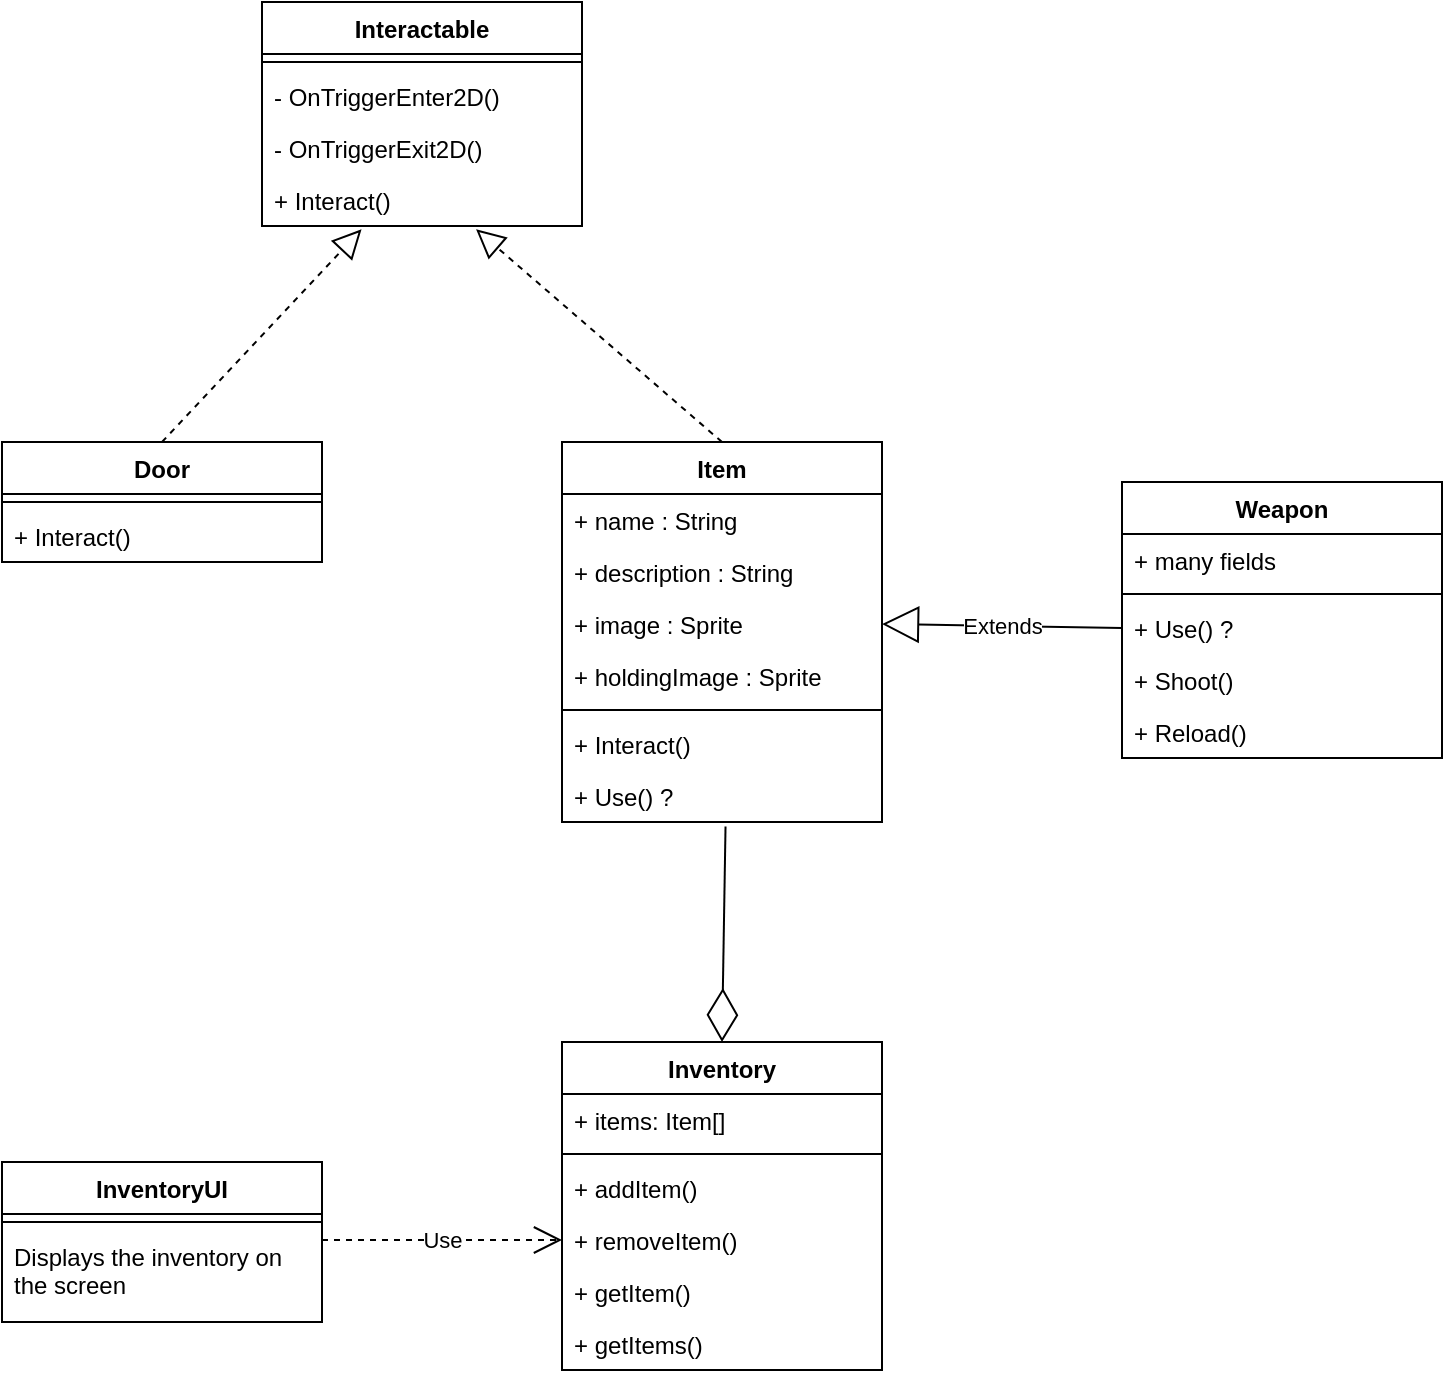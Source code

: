 <mxfile version="13.6.5" type="device"><diagram id="gAeRb_ewZ4RvLmGQ8AZb" name="Page-1"><mxGraphModel dx="1422" dy="796" grid="1" gridSize="10" guides="1" tooltips="1" connect="1" arrows="1" fold="1" page="1" pageScale="1" pageWidth="850" pageHeight="1100" math="0" shadow="0"><root><mxCell id="0"/><mxCell id="1" parent="0"/><mxCell id="LfpucmNqOlHlMS8oKleZ-31" value="" style="endArrow=block;dashed=1;endFill=0;endSize=12;html=1;entryX=0.669;entryY=1.064;entryDx=0;entryDy=0;exitX=0.5;exitY=0;exitDx=0;exitDy=0;entryPerimeter=0;" edge="1" parent="1" source="LfpucmNqOlHlMS8oKleZ-15" target="LfpucmNqOlHlMS8oKleZ-6"><mxGeometry width="160" relative="1" as="geometry"><mxPoint x="290" y="280" as="sourcePoint"/><mxPoint x="390" y="250" as="targetPoint"/></mxGeometry></mxCell><mxCell id="LfpucmNqOlHlMS8oKleZ-32" value="" style="endArrow=block;dashed=1;endFill=0;endSize=12;html=1;exitX=0.5;exitY=0;exitDx=0;exitDy=0;entryX=0.311;entryY=1.064;entryDx=0;entryDy=0;entryPerimeter=0;" edge="1" parent="1" source="LfpucmNqOlHlMS8oKleZ-7" target="LfpucmNqOlHlMS8oKleZ-6"><mxGeometry width="160" relative="1" as="geometry"><mxPoint x="100" y="220" as="sourcePoint"/><mxPoint x="190" y="194" as="targetPoint"/></mxGeometry></mxCell><mxCell id="LfpucmNqOlHlMS8oKleZ-7" value="Door" style="swimlane;fontStyle=1;align=center;verticalAlign=top;childLayout=stackLayout;horizontal=1;startSize=26;horizontalStack=0;resizeParent=1;resizeParentMax=0;resizeLast=0;collapsible=1;marginBottom=0;" vertex="1" parent="1"><mxGeometry x="110" y="280" width="160" height="60" as="geometry"/></mxCell><mxCell id="LfpucmNqOlHlMS8oKleZ-9" value="" style="line;strokeWidth=1;fillColor=none;align=left;verticalAlign=middle;spacingTop=-1;spacingLeft=3;spacingRight=3;rotatable=0;labelPosition=right;points=[];portConstraint=eastwest;" vertex="1" parent="LfpucmNqOlHlMS8oKleZ-7"><mxGeometry y="26" width="160" height="8" as="geometry"/></mxCell><mxCell id="LfpucmNqOlHlMS8oKleZ-10" value="+ Interact()" style="text;strokeColor=none;fillColor=none;align=left;verticalAlign=top;spacingLeft=4;spacingRight=4;overflow=hidden;rotatable=0;points=[[0,0.5],[1,0.5]];portConstraint=eastwest;" vertex="1" parent="LfpucmNqOlHlMS8oKleZ-7"><mxGeometry y="34" width="160" height="26" as="geometry"/></mxCell><mxCell id="LfpucmNqOlHlMS8oKleZ-1" value="Interactable" style="swimlane;fontStyle=1;align=center;verticalAlign=top;childLayout=stackLayout;horizontal=1;startSize=26;horizontalStack=0;resizeParent=1;resizeParentMax=0;resizeLast=0;collapsible=1;marginBottom=0;" vertex="1" parent="1"><mxGeometry x="240" y="60" width="160" height="112" as="geometry"/></mxCell><mxCell id="LfpucmNqOlHlMS8oKleZ-3" value="" style="line;strokeWidth=1;fillColor=none;align=left;verticalAlign=middle;spacingTop=-1;spacingLeft=3;spacingRight=3;rotatable=0;labelPosition=right;points=[];portConstraint=eastwest;" vertex="1" parent="LfpucmNqOlHlMS8oKleZ-1"><mxGeometry y="26" width="160" height="8" as="geometry"/></mxCell><mxCell id="LfpucmNqOlHlMS8oKleZ-4" value="- OnTriggerEnter2D()" style="text;strokeColor=none;fillColor=none;align=left;verticalAlign=top;spacingLeft=4;spacingRight=4;overflow=hidden;rotatable=0;points=[[0,0.5],[1,0.5]];portConstraint=eastwest;" vertex="1" parent="LfpucmNqOlHlMS8oKleZ-1"><mxGeometry y="34" width="160" height="26" as="geometry"/></mxCell><mxCell id="LfpucmNqOlHlMS8oKleZ-5" value="- OnTriggerExit2D()" style="text;strokeColor=none;fillColor=none;align=left;verticalAlign=top;spacingLeft=4;spacingRight=4;overflow=hidden;rotatable=0;points=[[0,0.5],[1,0.5]];portConstraint=eastwest;" vertex="1" parent="LfpucmNqOlHlMS8oKleZ-1"><mxGeometry y="60" width="160" height="26" as="geometry"/></mxCell><mxCell id="LfpucmNqOlHlMS8oKleZ-6" value="+ Interact()" style="text;strokeColor=none;fillColor=none;align=left;verticalAlign=top;spacingLeft=4;spacingRight=4;overflow=hidden;rotatable=0;points=[[0,0.5],[1,0.5]];portConstraint=eastwest;" vertex="1" parent="LfpucmNqOlHlMS8oKleZ-1"><mxGeometry y="86" width="160" height="26" as="geometry"/></mxCell><mxCell id="LfpucmNqOlHlMS8oKleZ-15" value="Item" style="swimlane;fontStyle=1;align=center;verticalAlign=top;childLayout=stackLayout;horizontal=1;startSize=26;horizontalStack=0;resizeParent=1;resizeParentMax=0;resizeLast=0;collapsible=1;marginBottom=0;" vertex="1" parent="1"><mxGeometry x="390" y="280" width="160" height="190" as="geometry"/></mxCell><mxCell id="LfpucmNqOlHlMS8oKleZ-16" value="+ name : String" style="text;strokeColor=none;fillColor=none;align=left;verticalAlign=top;spacingLeft=4;spacingRight=4;overflow=hidden;rotatable=0;points=[[0,0.5],[1,0.5]];portConstraint=eastwest;" vertex="1" parent="LfpucmNqOlHlMS8oKleZ-15"><mxGeometry y="26" width="160" height="26" as="geometry"/></mxCell><mxCell id="LfpucmNqOlHlMS8oKleZ-20" value="+ description : String" style="text;strokeColor=none;fillColor=none;align=left;verticalAlign=top;spacingLeft=4;spacingRight=4;overflow=hidden;rotatable=0;points=[[0,0.5],[1,0.5]];portConstraint=eastwest;" vertex="1" parent="LfpucmNqOlHlMS8oKleZ-15"><mxGeometry y="52" width="160" height="26" as="geometry"/></mxCell><mxCell id="LfpucmNqOlHlMS8oKleZ-21" value="+ image : Sprite" style="text;strokeColor=none;fillColor=none;align=left;verticalAlign=top;spacingLeft=4;spacingRight=4;overflow=hidden;rotatable=0;points=[[0,0.5],[1,0.5]];portConstraint=eastwest;" vertex="1" parent="LfpucmNqOlHlMS8oKleZ-15"><mxGeometry y="78" width="160" height="26" as="geometry"/></mxCell><mxCell id="LfpucmNqOlHlMS8oKleZ-22" value="+ holdingImage : Sprite" style="text;strokeColor=none;fillColor=none;align=left;verticalAlign=top;spacingLeft=4;spacingRight=4;overflow=hidden;rotatable=0;points=[[0,0.5],[1,0.5]];portConstraint=eastwest;" vertex="1" parent="LfpucmNqOlHlMS8oKleZ-15"><mxGeometry y="104" width="160" height="26" as="geometry"/></mxCell><mxCell id="LfpucmNqOlHlMS8oKleZ-17" value="" style="line;strokeWidth=1;fillColor=none;align=left;verticalAlign=middle;spacingTop=-1;spacingLeft=3;spacingRight=3;rotatable=0;labelPosition=right;points=[];portConstraint=eastwest;" vertex="1" parent="LfpucmNqOlHlMS8oKleZ-15"><mxGeometry y="130" width="160" height="8" as="geometry"/></mxCell><mxCell id="LfpucmNqOlHlMS8oKleZ-18" value="+ Interact()" style="text;strokeColor=none;fillColor=none;align=left;verticalAlign=top;spacingLeft=4;spacingRight=4;overflow=hidden;rotatable=0;points=[[0,0.5],[1,0.5]];portConstraint=eastwest;" vertex="1" parent="LfpucmNqOlHlMS8oKleZ-15"><mxGeometry y="138" width="160" height="26" as="geometry"/></mxCell><mxCell id="LfpucmNqOlHlMS8oKleZ-23" value="+ Use() ?" style="text;strokeColor=none;fillColor=none;align=left;verticalAlign=top;spacingLeft=4;spacingRight=4;overflow=hidden;rotatable=0;points=[[0,0.5],[1,0.5]];portConstraint=eastwest;" vertex="1" parent="LfpucmNqOlHlMS8oKleZ-15"><mxGeometry y="164" width="160" height="26" as="geometry"/></mxCell><mxCell id="LfpucmNqOlHlMS8oKleZ-34" value="Extends" style="endArrow=block;endSize=16;endFill=0;html=1;entryX=1;entryY=0.5;entryDx=0;entryDy=0;exitX=0;exitY=0.5;exitDx=0;exitDy=0;" edge="1" parent="1" source="LfpucmNqOlHlMS8oKleZ-28" target="LfpucmNqOlHlMS8oKleZ-21"><mxGeometry width="160" relative="1" as="geometry"><mxPoint x="640" y="230" as="sourcePoint"/><mxPoint x="800" y="230" as="targetPoint"/></mxGeometry></mxCell><mxCell id="LfpucmNqOlHlMS8oKleZ-25" value="Weapon" style="swimlane;fontStyle=1;align=center;verticalAlign=top;childLayout=stackLayout;horizontal=1;startSize=26;horizontalStack=0;resizeParent=1;resizeParentMax=0;resizeLast=0;collapsible=1;marginBottom=0;" vertex="1" parent="1"><mxGeometry x="670" y="300" width="160" height="138" as="geometry"/></mxCell><mxCell id="LfpucmNqOlHlMS8oKleZ-26" value="+ many fields" style="text;strokeColor=none;fillColor=none;align=left;verticalAlign=top;spacingLeft=4;spacingRight=4;overflow=hidden;rotatable=0;points=[[0,0.5],[1,0.5]];portConstraint=eastwest;" vertex="1" parent="LfpucmNqOlHlMS8oKleZ-25"><mxGeometry y="26" width="160" height="26" as="geometry"/></mxCell><mxCell id="LfpucmNqOlHlMS8oKleZ-27" value="" style="line;strokeWidth=1;fillColor=none;align=left;verticalAlign=middle;spacingTop=-1;spacingLeft=3;spacingRight=3;rotatable=0;labelPosition=right;points=[];portConstraint=eastwest;" vertex="1" parent="LfpucmNqOlHlMS8oKleZ-25"><mxGeometry y="52" width="160" height="8" as="geometry"/></mxCell><mxCell id="LfpucmNqOlHlMS8oKleZ-28" value="+ Use() ?" style="text;strokeColor=none;fillColor=none;align=left;verticalAlign=top;spacingLeft=4;spacingRight=4;overflow=hidden;rotatable=0;points=[[0,0.5],[1,0.5]];portConstraint=eastwest;" vertex="1" parent="LfpucmNqOlHlMS8oKleZ-25"><mxGeometry y="60" width="160" height="26" as="geometry"/></mxCell><mxCell id="LfpucmNqOlHlMS8oKleZ-29" value="+ Shoot()" style="text;strokeColor=none;fillColor=none;align=left;verticalAlign=top;spacingLeft=4;spacingRight=4;overflow=hidden;rotatable=0;points=[[0,0.5],[1,0.5]];portConstraint=eastwest;" vertex="1" parent="LfpucmNqOlHlMS8oKleZ-25"><mxGeometry y="86" width="160" height="26" as="geometry"/></mxCell><mxCell id="LfpucmNqOlHlMS8oKleZ-30" value="+ Reload()" style="text;strokeColor=none;fillColor=none;align=left;verticalAlign=top;spacingLeft=4;spacingRight=4;overflow=hidden;rotatable=0;points=[[0,0.5],[1,0.5]];portConstraint=eastwest;" vertex="1" parent="LfpucmNqOlHlMS8oKleZ-25"><mxGeometry y="112" width="160" height="26" as="geometry"/></mxCell><mxCell id="LfpucmNqOlHlMS8oKleZ-45" value="" style="endArrow=diamondThin;endFill=0;endSize=24;html=1;exitX=0.511;exitY=1.088;exitDx=0;exitDy=0;exitPerimeter=0;entryX=0.5;entryY=0;entryDx=0;entryDy=0;" edge="1" parent="1" source="LfpucmNqOlHlMS8oKleZ-23" target="LfpucmNqOlHlMS8oKleZ-35"><mxGeometry width="160" relative="1" as="geometry"><mxPoint x="460" y="520" as="sourcePoint"/><mxPoint x="620" y="520" as="targetPoint"/></mxGeometry></mxCell><mxCell id="LfpucmNqOlHlMS8oKleZ-35" value="Inventory" style="swimlane;fontStyle=1;align=center;verticalAlign=top;childLayout=stackLayout;horizontal=1;startSize=26;horizontalStack=0;resizeParent=1;resizeParentMax=0;resizeLast=0;collapsible=1;marginBottom=0;" vertex="1" parent="1"><mxGeometry x="390" y="580" width="160" height="164" as="geometry"/></mxCell><mxCell id="LfpucmNqOlHlMS8oKleZ-36" value="+ items: Item[]" style="text;strokeColor=none;fillColor=none;align=left;verticalAlign=top;spacingLeft=4;spacingRight=4;overflow=hidden;rotatable=0;points=[[0,0.5],[1,0.5]];portConstraint=eastwest;" vertex="1" parent="LfpucmNqOlHlMS8oKleZ-35"><mxGeometry y="26" width="160" height="26" as="geometry"/></mxCell><mxCell id="LfpucmNqOlHlMS8oKleZ-37" value="" style="line;strokeWidth=1;fillColor=none;align=left;verticalAlign=middle;spacingTop=-1;spacingLeft=3;spacingRight=3;rotatable=0;labelPosition=right;points=[];portConstraint=eastwest;" vertex="1" parent="LfpucmNqOlHlMS8oKleZ-35"><mxGeometry y="52" width="160" height="8" as="geometry"/></mxCell><mxCell id="LfpucmNqOlHlMS8oKleZ-39" value="+ addItem()" style="text;strokeColor=none;fillColor=none;align=left;verticalAlign=top;spacingLeft=4;spacingRight=4;overflow=hidden;rotatable=0;points=[[0,0.5],[1,0.5]];portConstraint=eastwest;" vertex="1" parent="LfpucmNqOlHlMS8oKleZ-35"><mxGeometry y="60" width="160" height="26" as="geometry"/></mxCell><mxCell id="LfpucmNqOlHlMS8oKleZ-40" value="+ removeItem()" style="text;strokeColor=none;fillColor=none;align=left;verticalAlign=top;spacingLeft=4;spacingRight=4;overflow=hidden;rotatable=0;points=[[0,0.5],[1,0.5]];portConstraint=eastwest;" vertex="1" parent="LfpucmNqOlHlMS8oKleZ-35"><mxGeometry y="86" width="160" height="26" as="geometry"/></mxCell><mxCell id="LfpucmNqOlHlMS8oKleZ-41" value="+ getItem()" style="text;strokeColor=none;fillColor=none;align=left;verticalAlign=top;spacingLeft=4;spacingRight=4;overflow=hidden;rotatable=0;points=[[0,0.5],[1,0.5]];portConstraint=eastwest;" vertex="1" parent="LfpucmNqOlHlMS8oKleZ-35"><mxGeometry y="112" width="160" height="26" as="geometry"/></mxCell><mxCell id="LfpucmNqOlHlMS8oKleZ-38" value="+ getItems()" style="text;strokeColor=none;fillColor=none;align=left;verticalAlign=top;spacingLeft=4;spacingRight=4;overflow=hidden;rotatable=0;points=[[0,0.5],[1,0.5]];portConstraint=eastwest;" vertex="1" parent="LfpucmNqOlHlMS8oKleZ-35"><mxGeometry y="138" width="160" height="26" as="geometry"/></mxCell><mxCell id="LfpucmNqOlHlMS8oKleZ-50" value="Use" style="endArrow=open;endSize=12;dashed=1;html=1;exitX=1;exitY=0.5;exitDx=0;exitDy=0;entryX=0;entryY=0.5;entryDx=0;entryDy=0;" edge="1" parent="1" target="LfpucmNqOlHlMS8oKleZ-40"><mxGeometry width="160" relative="1" as="geometry"><mxPoint x="270.0" y="679" as="sourcePoint"/><mxPoint x="330" y="520" as="targetPoint"/></mxGeometry></mxCell><mxCell id="LfpucmNqOlHlMS8oKleZ-46" value="InventoryUI" style="swimlane;fontStyle=1;align=center;verticalAlign=top;childLayout=stackLayout;horizontal=1;startSize=26;horizontalStack=0;resizeParent=1;resizeParentMax=0;resizeLast=0;collapsible=1;marginBottom=0;" vertex="1" parent="1"><mxGeometry x="110" y="640" width="160" height="80" as="geometry"/></mxCell><mxCell id="LfpucmNqOlHlMS8oKleZ-48" value="" style="line;strokeWidth=1;fillColor=none;align=left;verticalAlign=middle;spacingTop=-1;spacingLeft=3;spacingRight=3;rotatable=0;labelPosition=right;points=[];portConstraint=eastwest;" vertex="1" parent="LfpucmNqOlHlMS8oKleZ-46"><mxGeometry y="26" width="160" height="8" as="geometry"/></mxCell><mxCell id="LfpucmNqOlHlMS8oKleZ-49" value="Displays the inventory on the screen" style="text;strokeColor=none;fillColor=none;align=left;verticalAlign=top;spacingLeft=4;spacingRight=4;overflow=hidden;rotatable=0;points=[[0,0.5],[1,0.5]];portConstraint=eastwest;whiteSpace=wrap;" vertex="1" parent="LfpucmNqOlHlMS8oKleZ-46"><mxGeometry y="34" width="160" height="46" as="geometry"/></mxCell></root></mxGraphModel></diagram></mxfile>